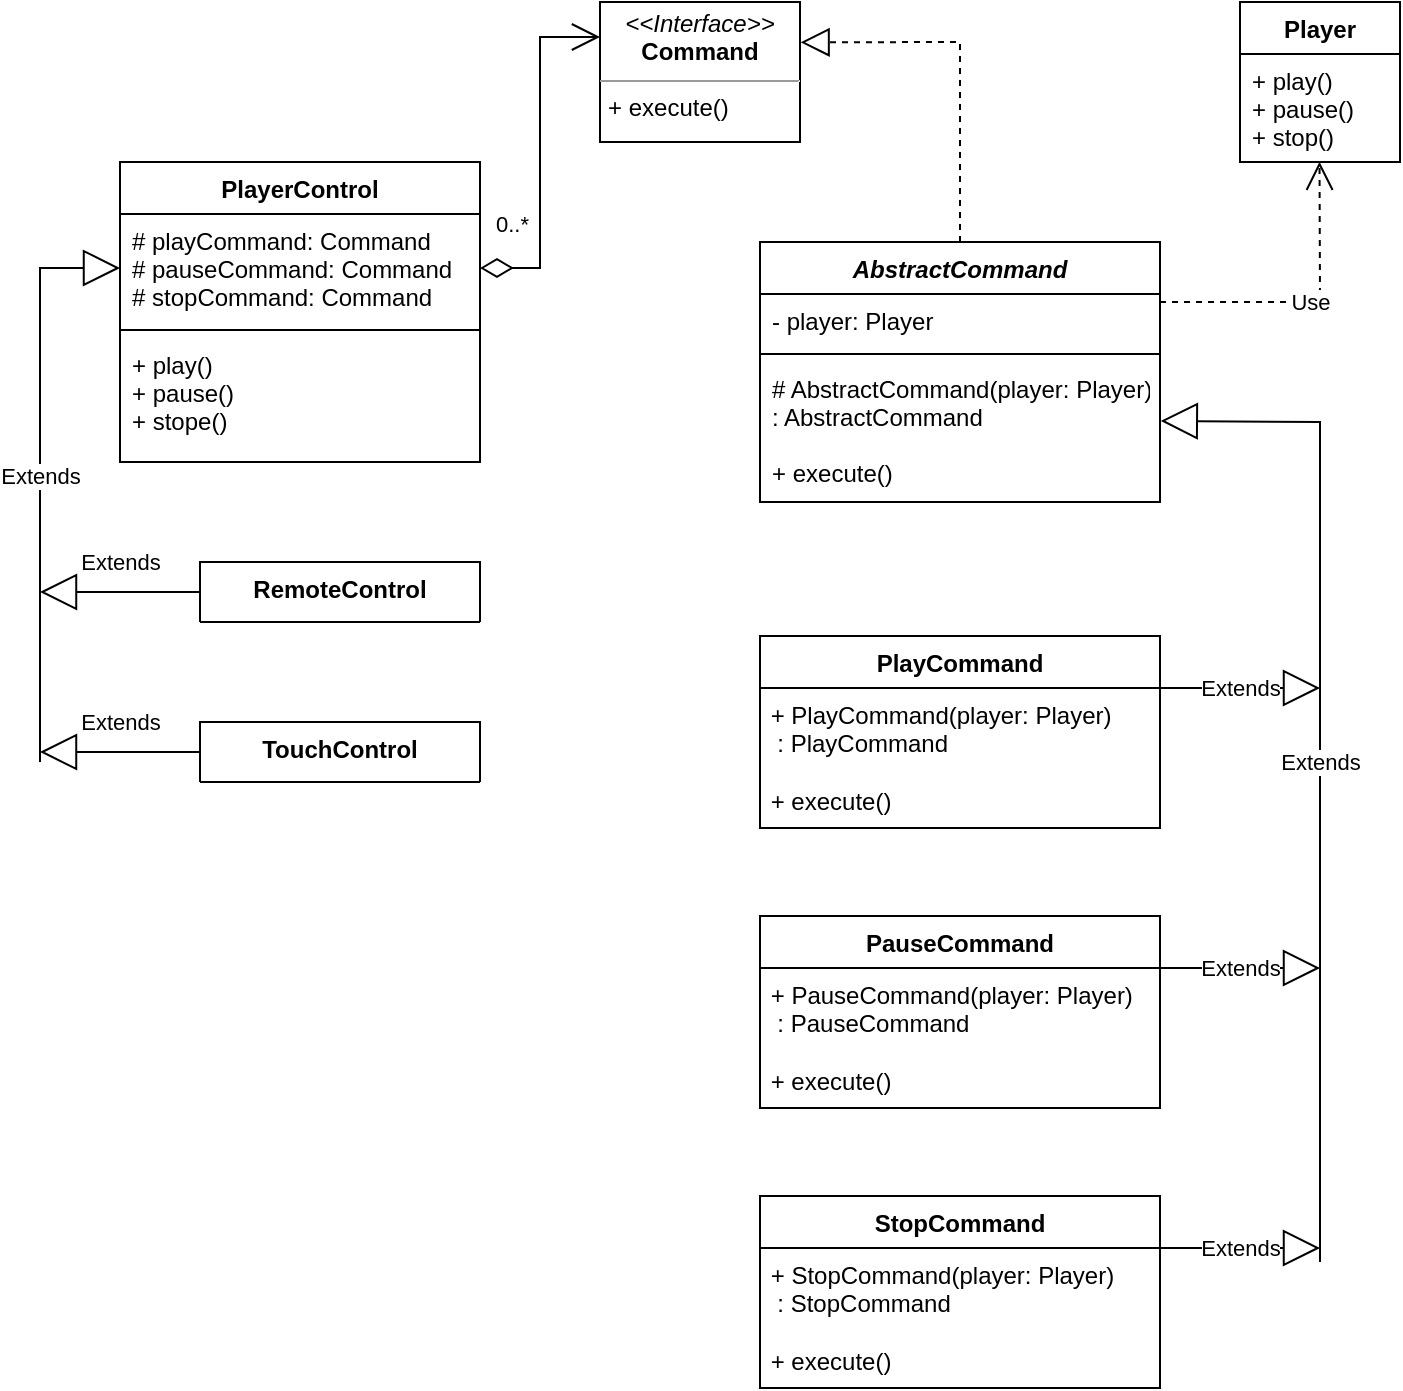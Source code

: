 <mxfile version="20.5.3" type="embed"><diagram id="23iRSUPoRavnBvh4doch" name="Page-1"><mxGraphModel dx="75" dy="105" grid="1" gridSize="10" guides="1" tooltips="1" connect="1" arrows="1" fold="1" page="1" pageScale="1" pageWidth="827" pageHeight="1169" math="0" shadow="0"><root><mxCell id="0"/><mxCell id="1" parent="0"/><mxCell id="2" value="&lt;p style=&quot;margin:0px;margin-top:4px;text-align:center;&quot;&gt;&lt;i&gt;&amp;lt;&amp;lt;Interface&amp;gt;&amp;gt;&lt;/i&gt;&lt;br&gt;&lt;b&gt;Command&lt;/b&gt;&lt;/p&gt;&lt;hr size=&quot;1&quot;&gt;&lt;p style=&quot;margin:0px;margin-left:4px;&quot;&gt;&lt;span style=&quot;background-color: initial;&quot;&gt;+ execute()&lt;/span&gt;&lt;/p&gt;" style="verticalAlign=top;align=left;overflow=fill;fontSize=12;fontFamily=Helvetica;html=1;" parent="1" vertex="1"><mxGeometry x="360" y="80" width="100" height="70" as="geometry"/></mxCell><mxCell id="3" value="RemoteControl" style="swimlane;fontStyle=1;align=center;verticalAlign=top;childLayout=stackLayout;horizontal=1;startSize=34;horizontalStack=0;resizeParent=1;resizeParentMax=0;resizeLast=0;collapsible=1;marginBottom=0;" parent="1" vertex="1"><mxGeometry x="160" y="360" width="140" height="30" as="geometry"/></mxCell><mxCell id="7" value="TouchControl" style="swimlane;fontStyle=1;align=center;verticalAlign=top;childLayout=stackLayout;horizontal=1;startSize=52;horizontalStack=0;resizeParent=1;resizeParentMax=0;resizeLast=0;collapsible=1;marginBottom=0;" parent="1" vertex="1"><mxGeometry x="160" y="440" width="140" height="30" as="geometry"/></mxCell><mxCell id="11" value="PlayerControl" style="swimlane;fontStyle=1;align=center;verticalAlign=top;childLayout=stackLayout;horizontal=1;startSize=26;horizontalStack=0;resizeParent=1;resizeParentMax=0;resizeLast=0;collapsible=1;marginBottom=0;" parent="1" vertex="1"><mxGeometry x="120" y="160" width="180" height="150" as="geometry"/></mxCell><mxCell id="12" value="# playCommand: Command&#10;# pauseCommand: Command&#10;# stopCommand: Command" style="text;strokeColor=none;fillColor=none;align=left;verticalAlign=top;spacingLeft=4;spacingRight=4;overflow=hidden;rotatable=0;points=[[0,0.5],[1,0.5]];portConstraint=eastwest;" parent="11" vertex="1"><mxGeometry y="26" width="180" height="54" as="geometry"/></mxCell><mxCell id="13" value="" style="line;strokeWidth=1;fillColor=none;align=left;verticalAlign=middle;spacingTop=-1;spacingLeft=3;spacingRight=3;rotatable=0;labelPosition=right;points=[];portConstraint=eastwest;strokeColor=inherit;" parent="11" vertex="1"><mxGeometry y="80" width="180" height="8" as="geometry"/></mxCell><mxCell id="14" value="+ play()&#10;+ pause()&#10;+ stope()" style="text;strokeColor=none;fillColor=none;align=left;verticalAlign=top;spacingLeft=4;spacingRight=4;overflow=hidden;rotatable=0;points=[[0,0.5],[1,0.5]];portConstraint=eastwest;" parent="11" vertex="1"><mxGeometry y="88" width="180" height="62" as="geometry"/></mxCell><mxCell id="15" value="AbstractCommand" style="swimlane;fontStyle=3;align=center;verticalAlign=top;childLayout=stackLayout;horizontal=1;startSize=26;horizontalStack=0;resizeParent=1;resizeParentMax=0;resizeLast=0;collapsible=1;marginBottom=0;" parent="1" vertex="1"><mxGeometry x="440" y="200" width="200" height="130" as="geometry"/></mxCell><mxCell id="16" value="- player: Player" style="text;strokeColor=none;fillColor=none;align=left;verticalAlign=top;spacingLeft=4;spacingRight=4;overflow=hidden;rotatable=0;points=[[0,0.5],[1,0.5]];portConstraint=eastwest;" parent="15" vertex="1"><mxGeometry y="26" width="200" height="26" as="geometry"/></mxCell><mxCell id="17" value="" style="line;strokeWidth=1;fillColor=none;align=left;verticalAlign=middle;spacingTop=-1;spacingLeft=3;spacingRight=3;rotatable=0;labelPosition=right;points=[];portConstraint=eastwest;strokeColor=inherit;" parent="15" vertex="1"><mxGeometry y="52" width="200" height="8" as="geometry"/></mxCell><mxCell id="18" value="# AbstractCommand(player: Player) &#10;: AbstractCommand&#10;&#10;+ execute()" style="text;strokeColor=none;fillColor=none;align=left;verticalAlign=top;spacingLeft=4;spacingRight=4;overflow=hidden;rotatable=0;points=[[0,0.5],[1,0.5]];portConstraint=eastwest;" parent="15" vertex="1"><mxGeometry y="60" width="200" height="70" as="geometry"/></mxCell><mxCell id="19" value="Player" style="swimlane;fontStyle=1;align=center;verticalAlign=top;childLayout=stackLayout;horizontal=1;startSize=26;horizontalStack=0;resizeParent=1;resizeParentMax=0;resizeLast=0;collapsible=1;marginBottom=0;" parent="1" vertex="1"><mxGeometry x="680" y="80" width="80" height="80" as="geometry"/></mxCell><mxCell id="22" value="+ play()&#10;+ pause()&#10;+ stop()" style="text;strokeColor=none;fillColor=none;align=left;verticalAlign=top;spacingLeft=4;spacingRight=4;overflow=hidden;rotatable=0;points=[[0,0.5],[1,0.5]];portConstraint=eastwest;" parent="19" vertex="1"><mxGeometry y="26" width="80" height="54" as="geometry"/></mxCell><mxCell id="24" value="PlayCommand" style="swimlane;fontStyle=1;align=center;verticalAlign=top;childLayout=stackLayout;horizontal=1;startSize=26;horizontalStack=0;resizeParent=1;resizeParentMax=0;resizeLast=0;collapsible=1;marginBottom=0;" parent="1" vertex="1"><mxGeometry x="440" y="397" width="200" height="96" as="geometry"/></mxCell><mxCell id="27" value="&lt;span style=&quot;&quot;&gt;&amp;nbsp;+ PlayCommand(player: Player)&amp;nbsp;&lt;br&gt;&amp;nbsp; : PlayCommand&lt;br&gt;&lt;br&gt;&amp;nbsp;+ execute()&lt;br&gt;&lt;/span&gt;" style="rounded=0;whiteSpace=wrap;html=1;align=left;" parent="24" vertex="1"><mxGeometry y="26" width="200" height="70" as="geometry"/></mxCell><mxCell id="28" value="PauseCommand" style="swimlane;fontStyle=1;align=center;verticalAlign=top;childLayout=stackLayout;horizontal=1;startSize=26;horizontalStack=0;resizeParent=1;resizeParentMax=0;resizeLast=0;collapsible=1;marginBottom=0;" parent="1" vertex="1"><mxGeometry x="440" y="537" width="200" height="96" as="geometry"/></mxCell><mxCell id="30" value="&amp;nbsp;+&amp;nbsp;&lt;span style=&quot;text-align: center;&quot;&gt;Pause&lt;/span&gt;Command(player: Player)&amp;nbsp;&lt;br&gt;&amp;nbsp; :&amp;nbsp;&lt;span style=&quot;text-align: center;&quot;&gt;Pause&lt;/span&gt;Command&lt;br&gt;&lt;br&gt;&amp;nbsp;+ execute()" style="rounded=0;whiteSpace=wrap;html=1;align=left;" parent="28" vertex="1"><mxGeometry y="26" width="200" height="70" as="geometry"/></mxCell><mxCell id="31" value="StopCommand" style="swimlane;fontStyle=1;align=center;verticalAlign=top;childLayout=stackLayout;horizontal=1;startSize=26;horizontalStack=0;resizeParent=1;resizeParentMax=0;resizeLast=0;collapsible=1;marginBottom=0;" parent="1" vertex="1"><mxGeometry x="440" y="677" width="200" height="96" as="geometry"/></mxCell><mxCell id="33" value="&lt;span style=&quot;&quot;&gt;&amp;nbsp;+&amp;nbsp;&lt;/span&gt;&lt;span style=&quot;text-align: center;&quot;&gt;Stop&lt;/span&gt;&lt;span style=&quot;&quot;&gt;Command(player: Player)&amp;nbsp;&lt;br&gt;&amp;nbsp; :&amp;nbsp;&lt;/span&gt;&lt;span style=&quot;text-align: center;&quot;&gt;Stop&lt;/span&gt;&lt;span style=&quot;&quot;&gt;Command&lt;br&gt;&lt;br&gt;&amp;nbsp;+ execute()&lt;br&gt;&lt;/span&gt;" style="rounded=0;whiteSpace=wrap;html=1;align=left;" parent="31" vertex="1"><mxGeometry y="26" width="200" height="70" as="geometry"/></mxCell><mxCell id="37" value="Use" style="endArrow=open;endSize=12;dashed=1;html=1;rounded=0;entryX=0.497;entryY=0.998;entryDx=0;entryDy=0;entryPerimeter=0;" parent="1" target="22" edge="1"><mxGeometry width="160" relative="1" as="geometry"><mxPoint x="640" y="230" as="sourcePoint"/><mxPoint x="500" y="430" as="targetPoint"/><Array as="points"><mxPoint x="720" y="230"/></Array></mxGeometry></mxCell><mxCell id="38" value="" style="endArrow=block;dashed=1;endFill=0;endSize=12;html=1;rounded=0;entryX=1.003;entryY=0.288;entryDx=0;entryDy=0;entryPerimeter=0;exitX=0.5;exitY=0;exitDx=0;exitDy=0;" parent="1" source="15" target="2" edge="1"><mxGeometry width="160" relative="1" as="geometry"><mxPoint x="590" y="200" as="sourcePoint"/><mxPoint x="610" y="230" as="targetPoint"/><Array as="points"><mxPoint x="540" y="100"/></Array></mxGeometry></mxCell><mxCell id="39" value="Extends" style="endArrow=block;endSize=16;endFill=0;html=1;rounded=0;entryX=1.002;entryY=0.421;entryDx=0;entryDy=0;entryPerimeter=0;" parent="1" target="18" edge="1"><mxGeometry width="160" relative="1" as="geometry"><mxPoint x="720" y="710" as="sourcePoint"/><mxPoint x="710" y="300" as="targetPoint"/><Array as="points"><mxPoint x="720" y="290"/></Array></mxGeometry></mxCell><mxCell id="40" value="Extends" style="endArrow=block;endSize=16;endFill=0;html=1;rounded=0;exitX=1;exitY=0;exitDx=0;exitDy=0;" parent="1" edge="1"><mxGeometry width="160" relative="1" as="geometry"><mxPoint x="640.0" y="563" as="sourcePoint"/><mxPoint x="720" y="563" as="targetPoint"/></mxGeometry></mxCell><mxCell id="41" value="Extends" style="endArrow=block;endSize=16;endFill=0;html=1;rounded=0;exitX=1;exitY=0;exitDx=0;exitDy=0;" parent="1" edge="1"><mxGeometry width="160" relative="1" as="geometry"><mxPoint x="640.0" y="703" as="sourcePoint"/><mxPoint x="720" y="703" as="targetPoint"/></mxGeometry></mxCell><mxCell id="43" value="Extends" style="endArrow=block;endSize=16;endFill=0;html=1;rounded=0;exitX=1;exitY=0;exitDx=0;exitDy=0;" parent="1" edge="1"><mxGeometry width="160" relative="1" as="geometry"><mxPoint x="640.0" y="423" as="sourcePoint"/><mxPoint x="720" y="423" as="targetPoint"/></mxGeometry></mxCell><mxCell id="44" value="0..*" style="endArrow=open;html=1;endSize=12;startArrow=diamondThin;startSize=14;startFill=0;edgeStyle=orthogonalEdgeStyle;align=left;verticalAlign=bottom;rounded=0;entryX=0;entryY=0.25;entryDx=0;entryDy=0;" parent="1" source="12" target="2" edge="1"><mxGeometry x="-0.932" y="13" relative="1" as="geometry"><mxPoint x="280" y="250" as="sourcePoint"/><mxPoint x="440" y="250" as="targetPoint"/><mxPoint as="offset"/></mxGeometry></mxCell><mxCell id="45" value="Extends" style="endArrow=block;endSize=16;endFill=0;html=1;rounded=0;entryX=0;entryY=0.5;entryDx=0;entryDy=0;" parent="1" target="12" edge="1"><mxGeometry width="160" relative="1" as="geometry"><mxPoint x="80" y="460" as="sourcePoint"/><mxPoint x="400" y="360" as="targetPoint"/><Array as="points"><mxPoint x="80" y="213"/></Array></mxGeometry></mxCell><mxCell id="46" value="Extends" style="endArrow=block;endSize=16;endFill=0;html=1;rounded=0;exitX=0;exitY=0.5;exitDx=0;exitDy=0;" parent="1" source="3" edge="1"><mxGeometry y="-15" width="160" relative="1" as="geometry"><mxPoint x="90" y="360" as="sourcePoint"/><mxPoint x="80" y="375" as="targetPoint"/><mxPoint as="offset"/></mxGeometry></mxCell><mxCell id="47" value="Extends" style="endArrow=block;endSize=16;endFill=0;html=1;rounded=0;exitX=0;exitY=0.5;exitDx=0;exitDy=0;" parent="1" source="7" edge="1"><mxGeometry y="-15" width="160" relative="1" as="geometry"><mxPoint x="90" y="360" as="sourcePoint"/><mxPoint x="80" y="455" as="targetPoint"/><mxPoint as="offset"/></mxGeometry></mxCell></root></mxGraphModel></diagram></mxfile>